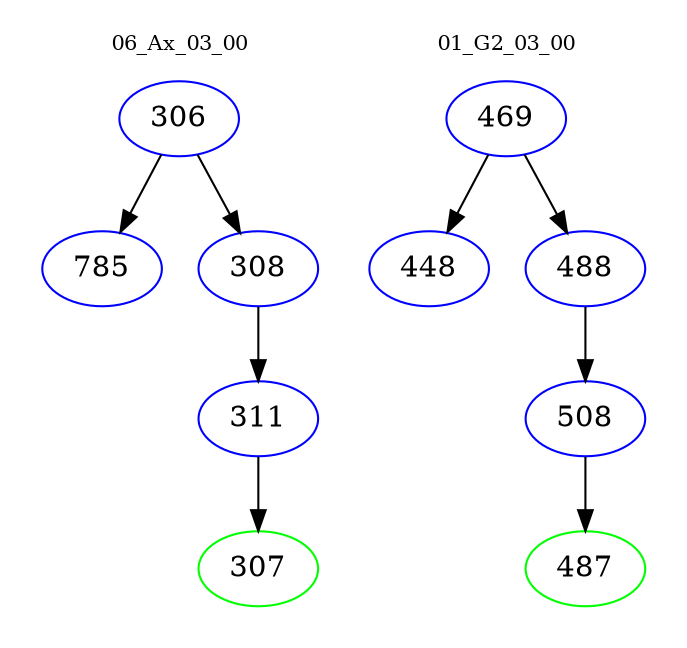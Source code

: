 digraph{
subgraph cluster_0 {
color = white
label = "06_Ax_03_00";
fontsize=10;
T0_306 [label="306", color="blue"]
T0_306 -> T0_785 [color="black"]
T0_785 [label="785", color="blue"]
T0_306 -> T0_308 [color="black"]
T0_308 [label="308", color="blue"]
T0_308 -> T0_311 [color="black"]
T0_311 [label="311", color="blue"]
T0_311 -> T0_307 [color="black"]
T0_307 [label="307", color="green"]
}
subgraph cluster_1 {
color = white
label = "01_G2_03_00";
fontsize=10;
T1_469 [label="469", color="blue"]
T1_469 -> T1_448 [color="black"]
T1_448 [label="448", color="blue"]
T1_469 -> T1_488 [color="black"]
T1_488 [label="488", color="blue"]
T1_488 -> T1_508 [color="black"]
T1_508 [label="508", color="blue"]
T1_508 -> T1_487 [color="black"]
T1_487 [label="487", color="green"]
}
}
